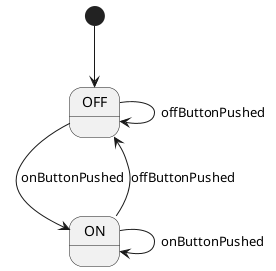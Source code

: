 @startuml
[*] --> OFF
OFF --> OFF : offButtonPushed
OFF --> ON : onButtonPushed
ON --> ON : onButtonPushed
ON --> OFF : offButtonPushed
@enduml